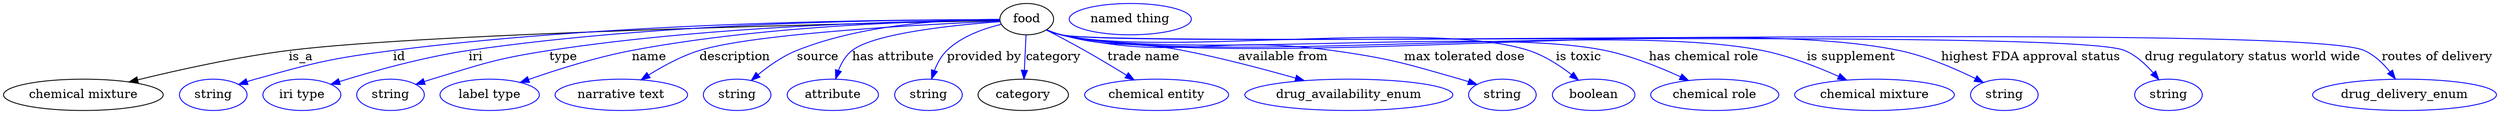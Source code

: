 digraph {
	graph [bb="0,0,2834.6,123"];
	node [label="\N"];
	food	[height=0.5,
		label=food,
		pos="1163,105",
		width=0.84854];
	"chemical mixture"	[height=0.5,
		pos="90.992,18",
		width=2.5276];
	food -> "chemical mixture"	[label=is_a,
		lp="337.99,61.5",
		pos="e,143.3,32.889 1132.4,103.42 1001,100.82 485.06,89.491 323.99,69 265.49,61.558 199.9,46.902 153.25,35.373"];
	id	[color=blue,
		height=0.5,
		label=string,
		pos="237.99,18",
		width=1.0652];
	food -> id	[color=blue,
		label=id,
		lp="449.99,61.5",
		pos="e,266.98,29.966 1132.3,104.24 1032.5,104.66 708.31,103.11 442.99,69 372.27,59.907 354.64,55.278 285.99,36 282.89,35.128 279.69,34.158 \
276.49,33.138",
		style=solid];
	iri	[color=blue,
		height=0.5,
		label="iri type",
		pos="338.99,18",
		width=1.2277];
	food -> iri	[color=blue,
		label=iri,
		lp="536.99,61.5",
		pos="e,372.16,30.128 1132.4,104.29 1040.6,104.72 759.1,102.98 528.99,69 477.57,61.408 420.05,45.138 381.9,33.212",
		style=solid];
	type	[color=blue,
		height=0.5,
		label=string,
		pos="439.99,18",
		width=1.0652];
	food -> type	[color=blue,
		label=type,
		lp="635.99,61.5",
		pos="e,468.92,29.995 1132.5,103.94 1049.6,103.36 813.46,98.99 619.99,69 559.81,59.671 545.26,53.715 486.99,36 484.23,35.16 481.39,34.251 \
478.54,33.305",
		style=solid];
	name	[color=blue,
		height=0.5,
		label="label type",
		pos="552.99,18",
		width=1.5707];
	food -> name	[color=blue,
		label=name,
		lp="733.99,61.5",
		pos="e,587.91,32.331 1132.5,103.96 1059.5,103.35 869.3,98.78 713.99,69 673.75,61.282 629.36,47.05 597.41,35.738",
		style=solid];
	description	[color=blue,
		height=0.5,
		label="narrative text",
		pos="702.99,18",
		width=2.0943];
	food -> description	[color=blue,
		label=description,
		lp="831.49,61.5",
		pos="e,725.28,35.212 1132.4,102.78 1055.3,99.431 854.49,89.007 790.99,69 770.77,62.628 750.06,51.156 733.82,40.806",
		style=solid];
	source	[color=blue,
		height=0.5,
		label=string,
		pos="834.99,18",
		width=1.0652];
	food -> source	[color=blue,
		label=source,
		lp="924.99,61.5",
		pos="e,850.59,34.573 1132.2,104.87 1081.9,105.23 979.71,101.41 900.99,69 885.33,62.552 870.11,51.45 858.23,41.342",
		style=solid];
	"has attribute"	[color=blue,
		height=0.5,
		label=attribute,
		pos="942.99,18",
		width=1.4443];
	food -> "has attribute"	[color=blue,
		label="has attribute",
		lp="1011,61.5",
		pos="e,945.91,36.394 1132.6,102.17 1083.5,98.656 989.56,89.406 963.99,69 956.8,63.259 952.04,54.612 948.9,46.116",
		style=solid];
	"provided by"	[color=blue,
		height=0.5,
		label=string,
		pos="1051,18",
		width=1.0652];
	food -> "provided by"	[color=blue,
		label="provided by",
		lp="1114.5,61.5",
		pos="e,1054.6,36.259 1133.9,99.016 1114.3,94.293 1088.9,85.382 1072,69 1065.6,62.755 1061,54.234 1057.8,45.995",
		style=solid];
	category	[height=0.5,
		pos="1159,18",
		width=1.4263];
	food -> category	[color=blue,
		label=category,
		lp="1193.5,61.5",
		pos="e,1159.8,36.175 1162.2,86.799 1161.6,75.163 1160.9,59.548 1160.3,46.237",
		style=solid];
	"trade name"	[color=blue,
		height=0.5,
		label="chemical entity",
		pos="1310,18",
		width=2.2748];
	food -> "trade name"	[color=blue,
		label="trade name",
		lp="1295,61.5",
		pos="e,1284.7,35.195 1185.5,92.533 1198.3,85.867 1214.7,77.189 1229,69 1244.7,60.019 1261.7,49.591 1276.1,40.59",
		style=solid];
	"available from"	[color=blue,
		height=0.5,
		label=drug_availability_enum,
		pos="1528,18",
		width=3.2858];
	food -> "available from"	[color=blue,
		label="available from",
		lp="1454.5,61.5",
		pos="e,1477.3,34.391 1185.7,92.829 1190.9,90.607 1196.6,88.499 1202,87 1261.6,70.479 1279.3,80.974 1340,69 1383,60.514 1430.7,47.779 \
1467.3,37.286",
		style=solid];
	"max tolerated dose"	[color=blue,
		height=0.5,
		label=string,
		pos="1703,18",
		width=1.0652];
	food -> "max tolerated dose"	[color=blue,
		label="max tolerated dose",
		lp="1660,61.5",
		pos="e,1674,29.887 1185.6,92.542 1190.9,90.334 1196.5,88.306 1202,87 1335.4,55.109 1374.2,88.28 1510,69 1575.4,59.707 1591.5,54.397 1655,\
36 1658.1,35.102 1661.3,34.114 1664.5,33.081",
		style=solid];
	"is toxic"	[color=blue,
		height=0.5,
		label=boolean,
		pos="1806,18",
		width=1.2999];
	food -> "is toxic"	[color=blue,
		label="is toxic",
		lp="1790,61.5",
		pos="e,1788.9,34.886 1185.2,92.617 1190.6,90.346 1196.4,88.271 1202,87 1317.1,60.949 1620.8,105.83 1733,69 1750.6,63.207 1767.9,51.733 \
1781.2,41.236",
		style=solid];
	"has chemical role"	[color=blue,
		height=0.5,
		label="chemical role",
		pos="1944,18",
		width=2.022];
	food -> "has chemical role"	[color=blue,
		label="has chemical role",
		lp="1932.5,61.5",
		pos="e,1914.1,34.554 1185.2,92.597 1190.6,90.327 1196.4,88.258 1202,87 1336.1,57.005 1685.5,97.13 1820,69 1849.6,62.812 1881.1,49.982 \
1905,38.869",
		style=solid];
	"is supplement"	[color=blue,
		height=0.5,
		label="chemical mixture",
		pos="2126,18",
		width=2.5276];
	food -> "is supplement"	[color=blue,
		label="is supplement",
		lp="2100.5,61.5",
		pos="e,2094.6,34.976 1185.2,92.57 1190.5,90.302 1196.4,88.239 1202,87 1375,48.889 1825.3,103.99 1999,69 2028.9,62.968 2060.9,50.335 2085.3,\
39.277",
		style=solid];
	"highest FDA approval status"	[color=blue,
		height=0.5,
		label=string,
		pos="2273,18",
		width=1.0652];
	food -> "highest FDA approval status"	[color=blue,
		label="highest FDA approval status",
		lp="2304.5,61.5",
		pos="e,2249,32.385 1185.2,92.555 1190.5,90.287 1196.4,88.229 1202,87 1408.9,41.815 1947.8,113.12 2155,69 2185,62.605 2217,48.577 2240,\
37.003",
		style=solid];
	"drug regulatory status world wide"	[color=blue,
		height=0.5,
		label=string,
		pos="2461,18",
		width=1.0652];
	food -> "drug regulatory status world wide"	[color=blue,
		label="drug regulatory status world wide",
		lp="2557,61.5",
		pos="e,2450,35.383 1185.2,92.539 1190.5,90.272 1196.4,88.218 1202,87 1267.6,72.801 2349.1,95.168 2411,69 2423.7,63.62 2434.9,53.313 2443.5,\
43.447",
		style=solid];
	"routes of delivery"	[color=blue,
		height=0.5,
		label=drug_delivery_enum,
		pos="2730,18",
		width=2.9067];
	food -> "routes of delivery"	[color=blue,
		label="routes of delivery",
		lp="2767.5,61.5",
		pos="e,2719.5,36.351 1185.2,92.528 1190.5,90.261 1196.4,88.21 1202,87 1282.5,69.706 2608.8,102.54 2684,69 2695.7,63.797 2705.7,54.05 \
2713.4,44.534",
		style=solid];
	"named thing_category"	[color=blue,
		height=0.5,
		label="named thing",
		pos="1281,105",
		width=1.9318];
}
